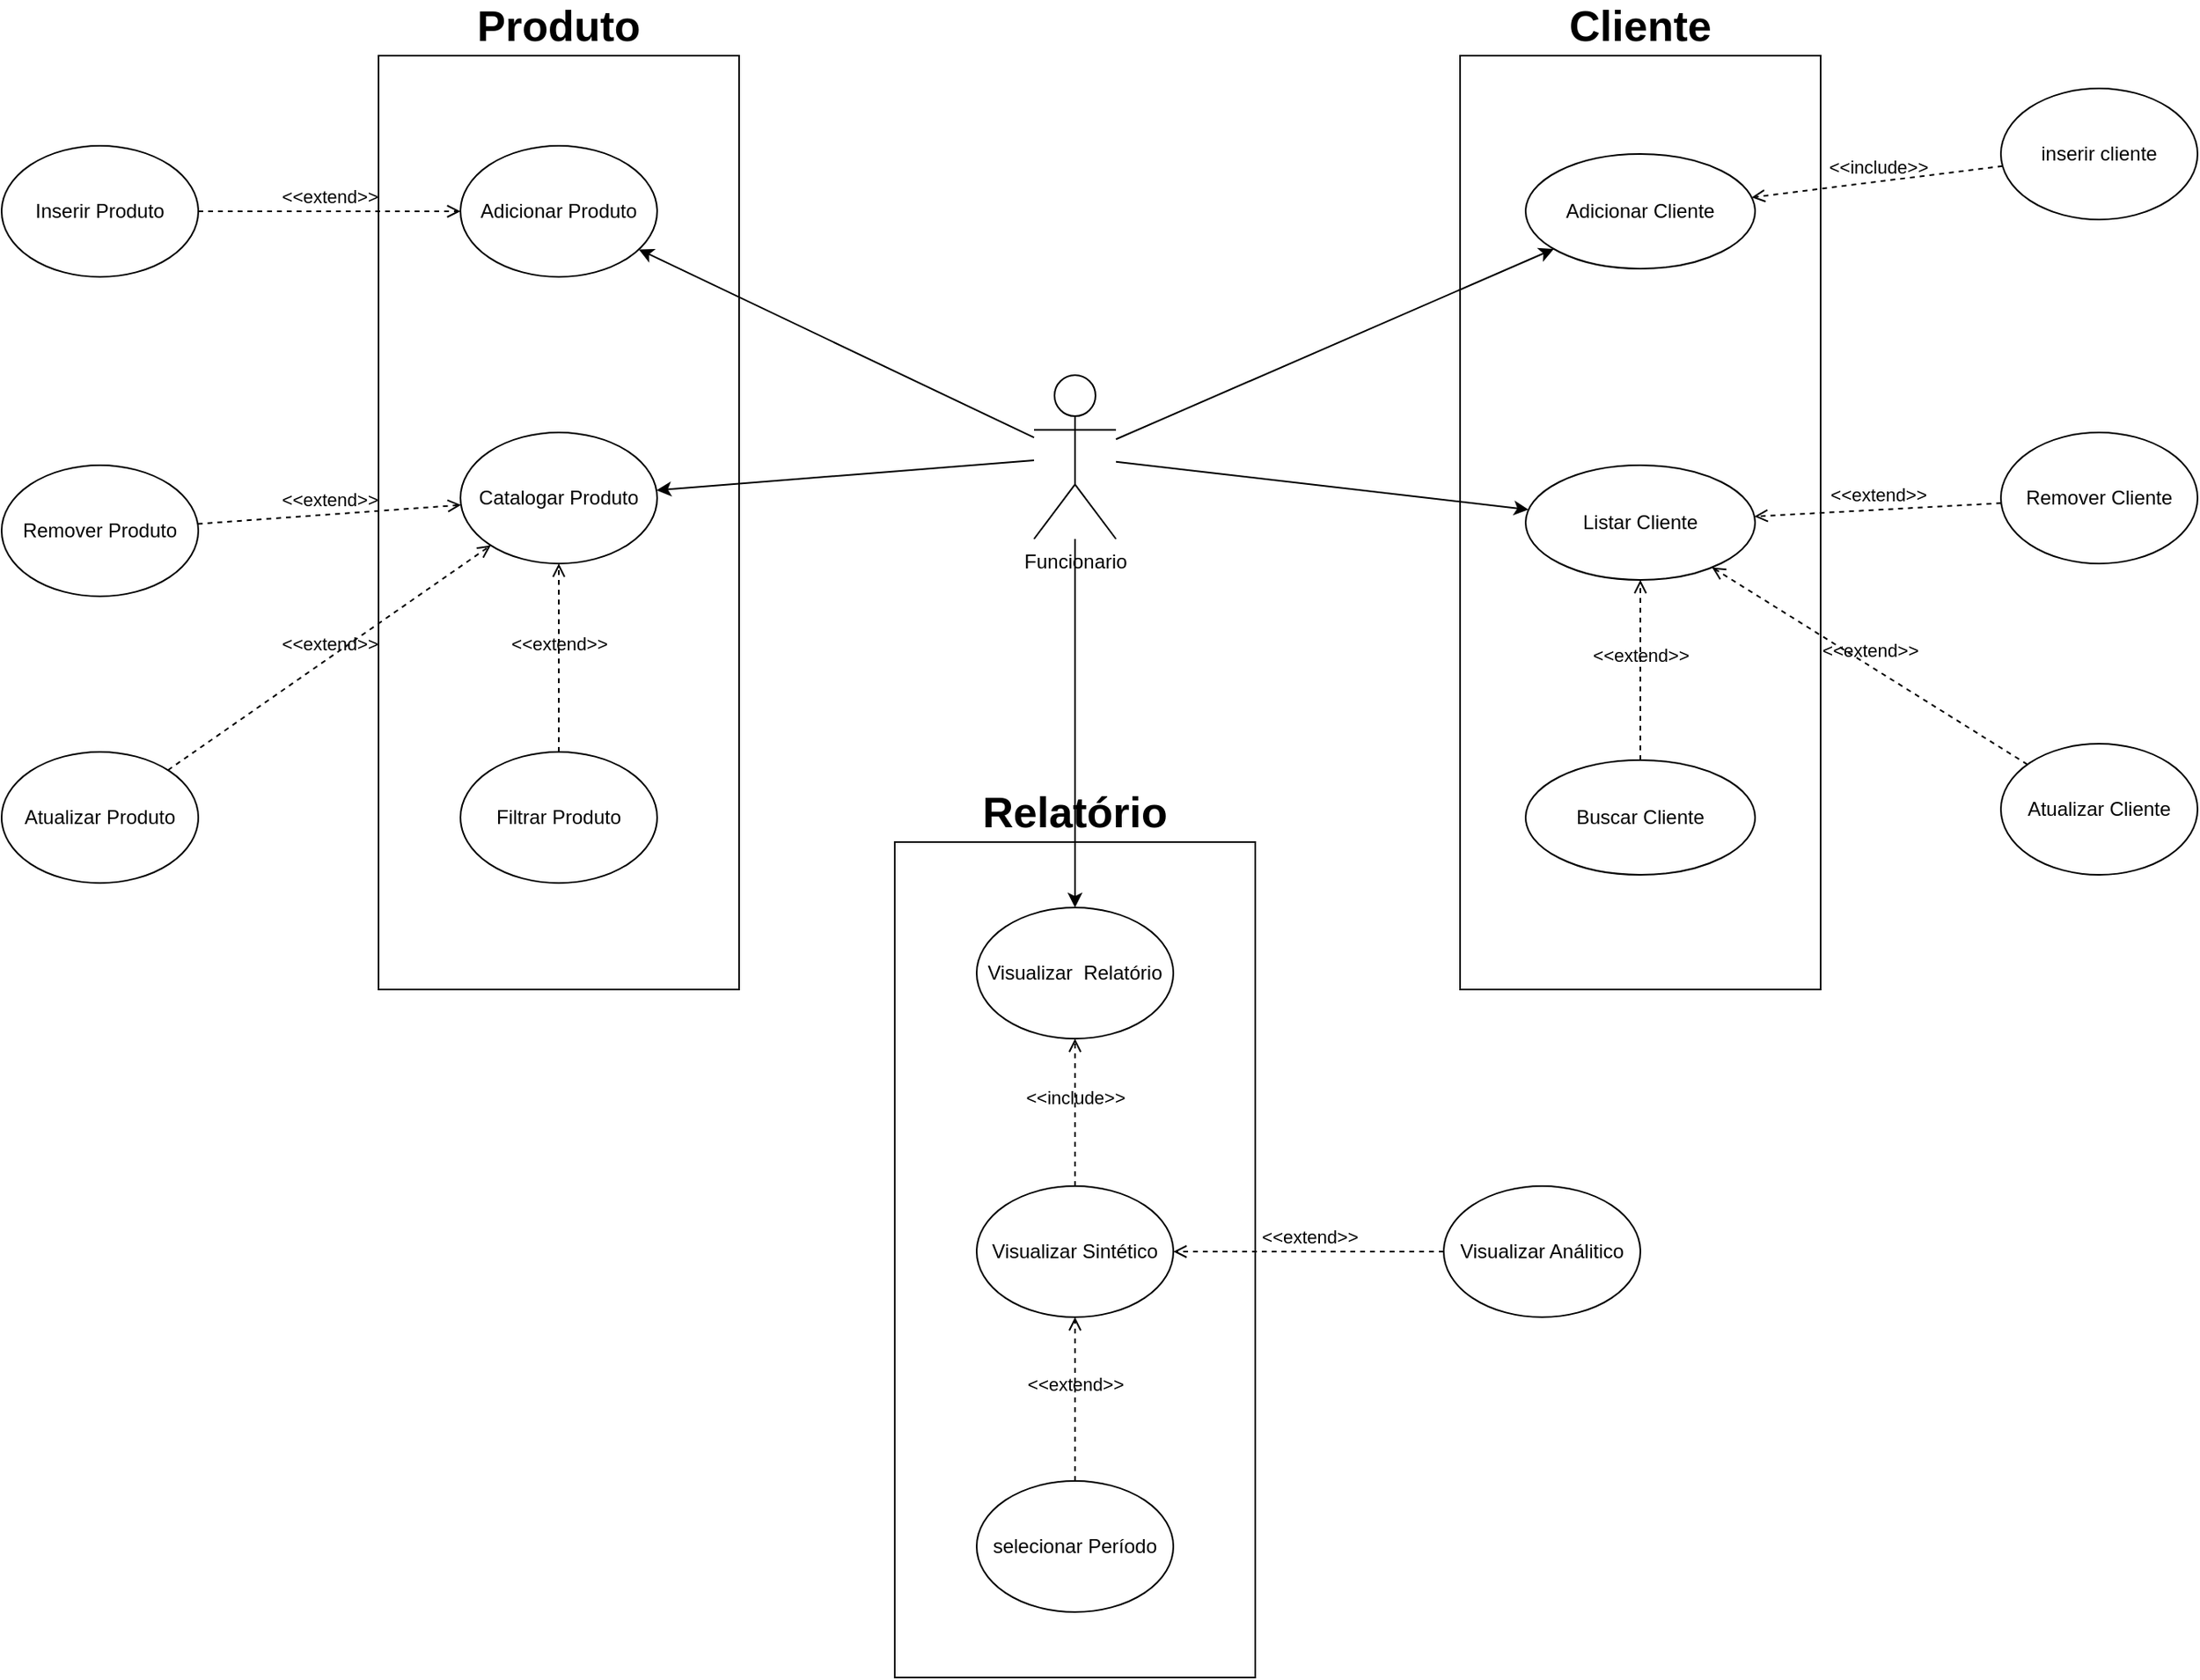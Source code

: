 <mxfile version="21.2.9" type="github">
  <diagram id="aXPtKR9Dp8ojyyHZIu-4" name="Page-1">
    <mxGraphModel dx="2234" dy="1196" grid="1" gridSize="10" guides="1" tooltips="1" connect="1" arrows="1" fold="1" page="0" pageScale="1" pageWidth="850" pageHeight="1100" math="0" shadow="0">
      <root>
        <mxCell id="0" />
        <mxCell id="1" parent="0" />
        <mxCell id="tgfpu5Pf73SE2RLoUoSD-70" value="Relatório" style="rounded=0;whiteSpace=wrap;html=1;align=center;verticalAlign=bottom;labelPosition=center;verticalLabelPosition=top;fontStyle=1;fontSize=26;" vertex="1" parent="1">
          <mxGeometry x="-35" y="470" width="220" height="510" as="geometry" />
        </mxCell>
        <mxCell id="2" value="Funcionario" style="shape=umlActor;verticalLabelPosition=bottom;verticalAlign=top;html=1;" parent="1" vertex="1">
          <mxGeometry x="50" y="185" width="50" height="100" as="geometry" />
        </mxCell>
        <mxCell id="6" value="Cliente" style="rounded=0;whiteSpace=wrap;html=1;align=center;verticalAlign=bottom;labelPosition=center;verticalLabelPosition=top;fontStyle=1;fontSize=26;" parent="1" vertex="1">
          <mxGeometry x="310" y="-10" width="220" height="570" as="geometry" />
        </mxCell>
        <mxCell id="7" value="Adicionar Cliente" style="ellipse;whiteSpace=wrap;html=1;" parent="1" vertex="1">
          <mxGeometry x="350" y="50" width="140" height="70" as="geometry" />
        </mxCell>
        <mxCell id="10" value="Listar Cliente" style="ellipse;whiteSpace=wrap;html=1;" parent="1" vertex="1">
          <mxGeometry x="350" y="240" width="140" height="70" as="geometry" />
        </mxCell>
        <mxCell id="11" value="Buscar Cliente" style="ellipse;whiteSpace=wrap;html=1;" parent="1" vertex="1">
          <mxGeometry x="350" y="420" width="140" height="70" as="geometry" />
        </mxCell>
        <mxCell id="tgfpu5Pf73SE2RLoUoSD-22" value="" style="endArrow=classic;html=1;rounded=0;" edge="1" parent="1" source="2" target="7">
          <mxGeometry width="50" height="50" relative="1" as="geometry">
            <mxPoint x="170" y="210" as="sourcePoint" />
            <mxPoint x="200" y="180" as="targetPoint" />
          </mxGeometry>
        </mxCell>
        <mxCell id="tgfpu5Pf73SE2RLoUoSD-23" value="&amp;lt;&amp;lt;include&amp;gt;&amp;gt;" style="html=1;verticalAlign=bottom;labelBackgroundColor=none;endArrow=open;endFill=0;dashed=1;rounded=0;" edge="1" parent="1" source="tgfpu5Pf73SE2RLoUoSD-24" target="7">
          <mxGeometry width="160" relative="1" as="geometry">
            <mxPoint x="580" y="10" as="sourcePoint" />
            <mxPoint x="700" y="30" as="targetPoint" />
            <Array as="points" />
          </mxGeometry>
        </mxCell>
        <mxCell id="tgfpu5Pf73SE2RLoUoSD-24" value="inserir cliente" style="ellipse;whiteSpace=wrap;html=1;" vertex="1" parent="1">
          <mxGeometry x="640" y="10" width="120" height="80" as="geometry" />
        </mxCell>
        <mxCell id="tgfpu5Pf73SE2RLoUoSD-25" value="" style="endArrow=classic;html=1;rounded=0;" edge="1" parent="1" source="2" target="10">
          <mxGeometry width="50" height="50" relative="1" as="geometry">
            <mxPoint x="140" y="470" as="sourcePoint" />
            <mxPoint x="190" y="420" as="targetPoint" />
            <Array as="points" />
          </mxGeometry>
        </mxCell>
        <mxCell id="tgfpu5Pf73SE2RLoUoSD-34" value="&amp;lt;&amp;lt;extend&amp;gt;&amp;gt;" style="html=1;verticalAlign=bottom;labelBackgroundColor=none;endArrow=open;endFill=0;dashed=1;rounded=0;" edge="1" parent="1" source="tgfpu5Pf73SE2RLoUoSD-35" target="10">
          <mxGeometry width="160" relative="1" as="geometry">
            <mxPoint x="610" y="455" as="sourcePoint" />
            <mxPoint x="770" y="450" as="targetPoint" />
          </mxGeometry>
        </mxCell>
        <mxCell id="tgfpu5Pf73SE2RLoUoSD-35" value="Remover Cliente" style="ellipse;whiteSpace=wrap;html=1;" vertex="1" parent="1">
          <mxGeometry x="640" y="220" width="120" height="80" as="geometry" />
        </mxCell>
        <mxCell id="tgfpu5Pf73SE2RLoUoSD-36" value="Atualizar Cliente" style="ellipse;whiteSpace=wrap;html=1;" vertex="1" parent="1">
          <mxGeometry x="640" y="410" width="120" height="80" as="geometry" />
        </mxCell>
        <mxCell id="tgfpu5Pf73SE2RLoUoSD-37" value="&amp;lt;&amp;lt;extend&amp;gt;&amp;gt;" style="html=1;verticalAlign=bottom;labelBackgroundColor=none;endArrow=open;endFill=0;dashed=1;rounded=0;" edge="1" parent="1" source="tgfpu5Pf73SE2RLoUoSD-36" target="10">
          <mxGeometry width="160" relative="1" as="geometry">
            <mxPoint x="470" y="590" as="sourcePoint" />
            <mxPoint x="630" y="590" as="targetPoint" />
          </mxGeometry>
        </mxCell>
        <mxCell id="tgfpu5Pf73SE2RLoUoSD-39" value="&amp;lt;&amp;lt;extend&amp;gt;&amp;gt;" style="html=1;verticalAlign=bottom;labelBackgroundColor=none;endArrow=open;endFill=0;dashed=1;rounded=0;" edge="1" parent="1" source="11" target="10">
          <mxGeometry width="160" relative="1" as="geometry">
            <mxPoint x="320" y="330" as="sourcePoint" />
            <mxPoint x="420" y="330" as="targetPoint" />
          </mxGeometry>
        </mxCell>
        <mxCell id="tgfpu5Pf73SE2RLoUoSD-42" value="Produto" style="rounded=0;whiteSpace=wrap;html=1;fontStyle=1;fontSize=26;labelPosition=center;verticalLabelPosition=top;align=center;verticalAlign=bottom;" vertex="1" parent="1">
          <mxGeometry x="-350" y="-10" width="220" height="570" as="geometry" />
        </mxCell>
        <mxCell id="tgfpu5Pf73SE2RLoUoSD-43" value="Adicionar Produto" style="ellipse;whiteSpace=wrap;html=1;" vertex="1" parent="1">
          <mxGeometry x="-300" y="45" width="120" height="80" as="geometry" />
        </mxCell>
        <mxCell id="tgfpu5Pf73SE2RLoUoSD-47" value="&amp;lt;&amp;lt;extend&amp;gt;&amp;gt;" style="html=1;verticalAlign=bottom;labelBackgroundColor=none;endArrow=open;endFill=0;dashed=1;rounded=0;" edge="1" parent="1" source="tgfpu5Pf73SE2RLoUoSD-48" target="tgfpu5Pf73SE2RLoUoSD-43">
          <mxGeometry width="160" relative="1" as="geometry">
            <mxPoint x="-480" y="80" as="sourcePoint" />
            <mxPoint x="-320" y="80" as="targetPoint" />
          </mxGeometry>
        </mxCell>
        <mxCell id="tgfpu5Pf73SE2RLoUoSD-48" value="Inserir Produto" style="ellipse;whiteSpace=wrap;html=1;" vertex="1" parent="1">
          <mxGeometry x="-580" y="45" width="120" height="80" as="geometry" />
        </mxCell>
        <mxCell id="tgfpu5Pf73SE2RLoUoSD-49" value="Catalogar Produto" style="ellipse;whiteSpace=wrap;html=1;" vertex="1" parent="1">
          <mxGeometry x="-300" y="220" width="120" height="80" as="geometry" />
        </mxCell>
        <mxCell id="tgfpu5Pf73SE2RLoUoSD-50" value="Filtrar Produto" style="ellipse;whiteSpace=wrap;html=1;" vertex="1" parent="1">
          <mxGeometry x="-300" y="415" width="120" height="80" as="geometry" />
        </mxCell>
        <mxCell id="tgfpu5Pf73SE2RLoUoSD-51" value="Remover Produto" style="ellipse;whiteSpace=wrap;html=1;" vertex="1" parent="1">
          <mxGeometry x="-580" y="240" width="120" height="80" as="geometry" />
        </mxCell>
        <mxCell id="tgfpu5Pf73SE2RLoUoSD-52" value="Atualizar Produto" style="ellipse;whiteSpace=wrap;html=1;" vertex="1" parent="1">
          <mxGeometry x="-580" y="415" width="120" height="80" as="geometry" />
        </mxCell>
        <mxCell id="tgfpu5Pf73SE2RLoUoSD-53" value="&amp;lt;&amp;lt;extend&amp;gt;&amp;gt;" style="html=1;verticalAlign=bottom;labelBackgroundColor=none;endArrow=open;endFill=0;dashed=1;rounded=0;" edge="1" parent="1" source="tgfpu5Pf73SE2RLoUoSD-52" target="tgfpu5Pf73SE2RLoUoSD-49">
          <mxGeometry width="160" relative="1" as="geometry">
            <mxPoint x="-470" y="520" as="sourcePoint" />
            <mxPoint x="-310" y="520" as="targetPoint" />
          </mxGeometry>
        </mxCell>
        <mxCell id="tgfpu5Pf73SE2RLoUoSD-54" value="&amp;lt;&amp;lt;extend&amp;gt;&amp;gt;" style="html=1;verticalAlign=bottom;labelBackgroundColor=none;endArrow=open;endFill=0;dashed=1;rounded=0;" edge="1" parent="1" source="tgfpu5Pf73SE2RLoUoSD-51" target="tgfpu5Pf73SE2RLoUoSD-49">
          <mxGeometry width="160" relative="1" as="geometry">
            <mxPoint x="-540" y="380" as="sourcePoint" />
            <mxPoint x="-380" y="380" as="targetPoint" />
          </mxGeometry>
        </mxCell>
        <mxCell id="tgfpu5Pf73SE2RLoUoSD-55" value="&amp;lt;&amp;lt;extend&amp;gt;&amp;gt;" style="html=1;verticalAlign=bottom;labelBackgroundColor=none;endArrow=open;endFill=0;dashed=1;rounded=0;" edge="1" parent="1" source="tgfpu5Pf73SE2RLoUoSD-50" target="tgfpu5Pf73SE2RLoUoSD-49">
          <mxGeometry width="160" relative="1" as="geometry">
            <mxPoint x="-480" y="620" as="sourcePoint" />
            <mxPoint x="-320" y="620" as="targetPoint" />
          </mxGeometry>
        </mxCell>
        <mxCell id="tgfpu5Pf73SE2RLoUoSD-56" value="" style="endArrow=classic;html=1;rounded=0;" edge="1" parent="1" source="2" target="tgfpu5Pf73SE2RLoUoSD-43">
          <mxGeometry width="50" height="50" relative="1" as="geometry">
            <mxPoint x="-50" y="230" as="sourcePoint" />
            <mxPoint y="180" as="targetPoint" />
          </mxGeometry>
        </mxCell>
        <mxCell id="tgfpu5Pf73SE2RLoUoSD-57" value="" style="endArrow=classic;html=1;rounded=0;" edge="1" parent="1" source="2" target="tgfpu5Pf73SE2RLoUoSD-49">
          <mxGeometry width="50" height="50" relative="1" as="geometry">
            <mxPoint x="-50" y="380" as="sourcePoint" />
            <mxPoint y="330" as="targetPoint" />
          </mxGeometry>
        </mxCell>
        <mxCell id="tgfpu5Pf73SE2RLoUoSD-59" value="" style="endArrow=classic;html=1;rounded=0;" edge="1" parent="1" source="2" target="tgfpu5Pf73SE2RLoUoSD-60">
          <mxGeometry width="50" height="50" relative="1" as="geometry">
            <mxPoint x="30" y="460" as="sourcePoint" />
            <mxPoint x="-100" y="560" as="targetPoint" />
          </mxGeometry>
        </mxCell>
        <mxCell id="tgfpu5Pf73SE2RLoUoSD-60" value="Visualizar&amp;nbsp; Relatório" style="ellipse;whiteSpace=wrap;html=1;" vertex="1" parent="1">
          <mxGeometry x="15" y="510" width="120" height="80" as="geometry" />
        </mxCell>
        <mxCell id="tgfpu5Pf73SE2RLoUoSD-61" value="Visualizar Análitico" style="ellipse;whiteSpace=wrap;html=1;" vertex="1" parent="1">
          <mxGeometry x="300" y="680" width="120" height="80" as="geometry" />
        </mxCell>
        <mxCell id="tgfpu5Pf73SE2RLoUoSD-62" value="&amp;lt;&amp;lt;extend&amp;gt;&amp;gt;" style="html=1;verticalAlign=bottom;labelBackgroundColor=none;endArrow=open;endFill=0;dashed=1;rounded=0;" edge="1" parent="1" source="tgfpu5Pf73SE2RLoUoSD-61" target="tgfpu5Pf73SE2RLoUoSD-65">
          <mxGeometry width="160" relative="1" as="geometry">
            <mxPoint x="-160" y="590" as="sourcePoint" />
            <mxPoint x="41" y="583" as="targetPoint" />
          </mxGeometry>
        </mxCell>
        <mxCell id="tgfpu5Pf73SE2RLoUoSD-65" value="Visualizar Sintético" style="ellipse;whiteSpace=wrap;html=1;" vertex="1" parent="1">
          <mxGeometry x="15" y="680" width="120" height="80" as="geometry" />
        </mxCell>
        <mxCell id="tgfpu5Pf73SE2RLoUoSD-66" value="&amp;lt;&amp;lt;include&amp;gt;&amp;gt;" style="html=1;verticalAlign=bottom;labelBackgroundColor=none;endArrow=open;endFill=0;dashed=1;rounded=0;" edge="1" parent="1" source="tgfpu5Pf73SE2RLoUoSD-65" target="tgfpu5Pf73SE2RLoUoSD-60">
          <mxGeometry width="160" relative="1" as="geometry">
            <mxPoint x="10" y="740" as="sourcePoint" />
            <mxPoint x="170" y="740" as="targetPoint" />
          </mxGeometry>
        </mxCell>
        <mxCell id="tgfpu5Pf73SE2RLoUoSD-67" value="&amp;lt;&amp;lt;extend&amp;gt;&amp;gt;" style="html=1;verticalAlign=bottom;labelBackgroundColor=none;endArrow=open;endFill=0;dashed=1;rounded=0;" edge="1" parent="1" source="tgfpu5Pf73SE2RLoUoSD-68" target="tgfpu5Pf73SE2RLoUoSD-65">
          <mxGeometry width="160" relative="1" as="geometry">
            <mxPoint x="-25" y="710" as="sourcePoint" />
            <mxPoint x="135" y="710" as="targetPoint" />
          </mxGeometry>
        </mxCell>
        <mxCell id="tgfpu5Pf73SE2RLoUoSD-68" value="selecionar Período" style="ellipse;whiteSpace=wrap;html=1;" vertex="1" parent="1">
          <mxGeometry x="15" y="860" width="120" height="80" as="geometry" />
        </mxCell>
      </root>
    </mxGraphModel>
  </diagram>
</mxfile>
